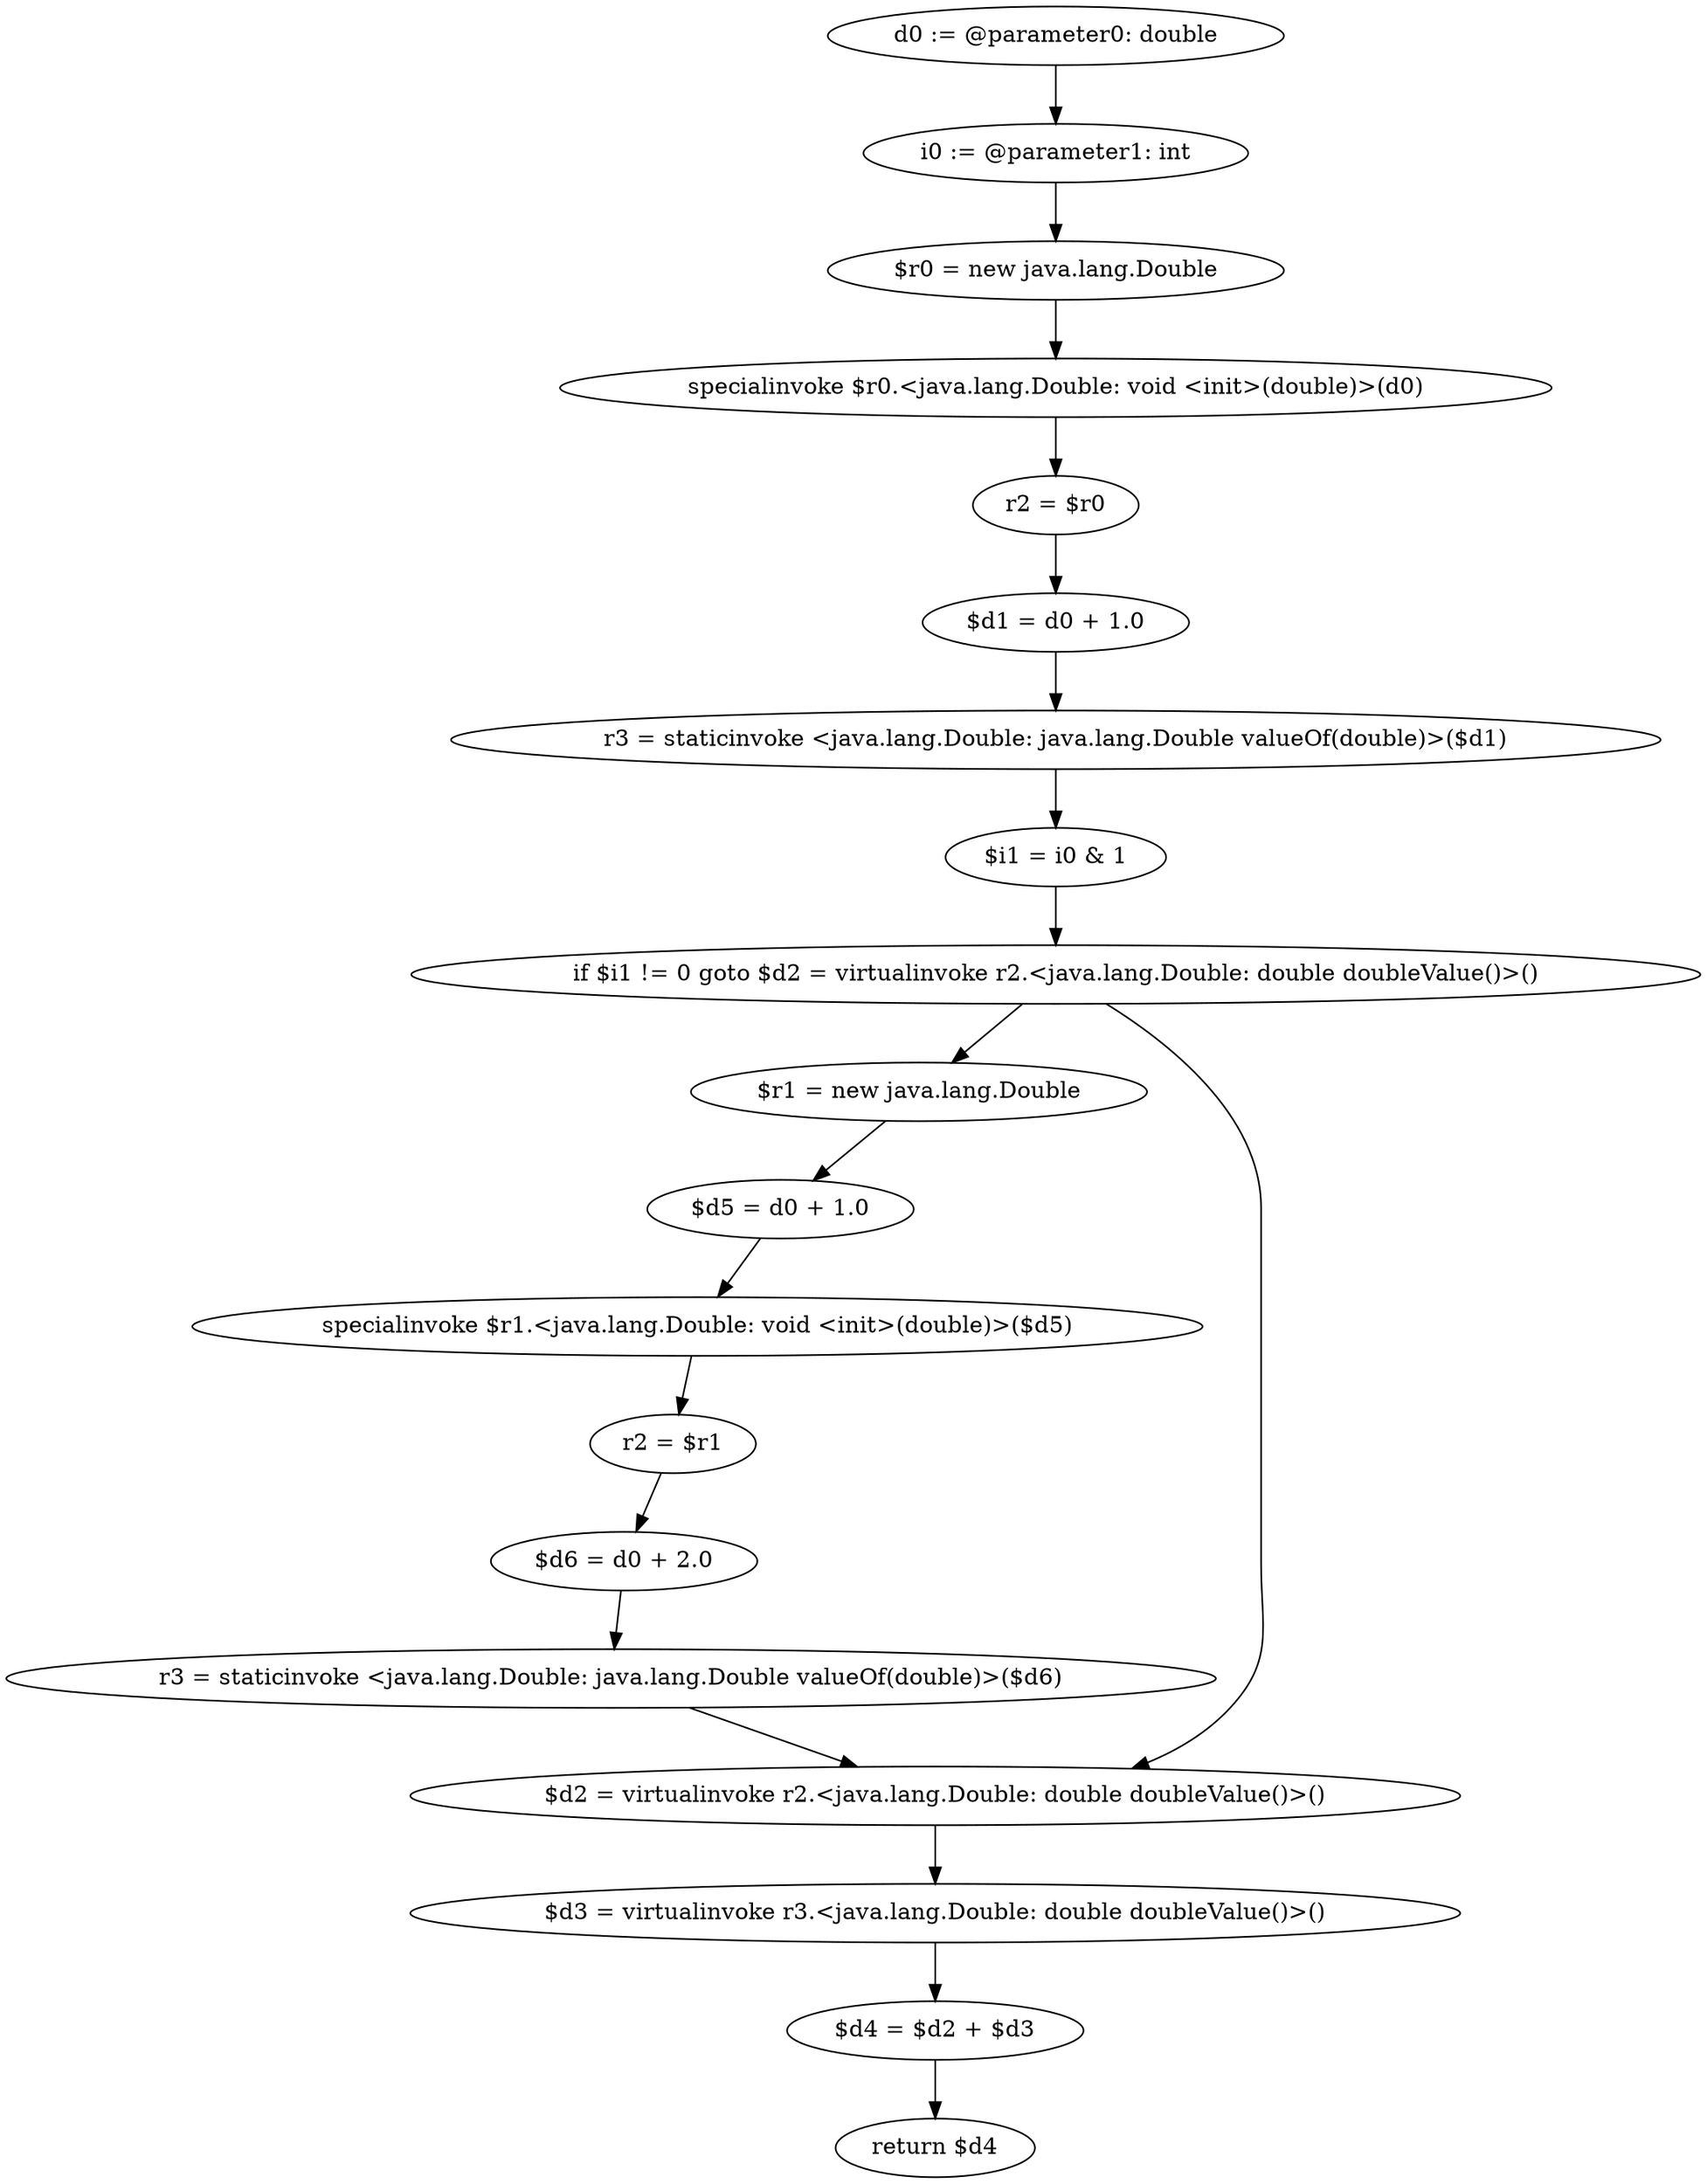 digraph "unitGraph" {
    "d0 := @parameter0: double"
    "i0 := @parameter1: int"
    "$r0 = new java.lang.Double"
    "specialinvoke $r0.<java.lang.Double: void <init>(double)>(d0)"
    "r2 = $r0"
    "$d1 = d0 + 1.0"
    "r3 = staticinvoke <java.lang.Double: java.lang.Double valueOf(double)>($d1)"
    "$i1 = i0 & 1"
    "if $i1 != 0 goto $d2 = virtualinvoke r2.<java.lang.Double: double doubleValue()>()"
    "$r1 = new java.lang.Double"
    "$d5 = d0 + 1.0"
    "specialinvoke $r1.<java.lang.Double: void <init>(double)>($d5)"
    "r2 = $r1"
    "$d6 = d0 + 2.0"
    "r3 = staticinvoke <java.lang.Double: java.lang.Double valueOf(double)>($d6)"
    "$d2 = virtualinvoke r2.<java.lang.Double: double doubleValue()>()"
    "$d3 = virtualinvoke r3.<java.lang.Double: double doubleValue()>()"
    "$d4 = $d2 + $d3"
    "return $d4"
    "d0 := @parameter0: double"->"i0 := @parameter1: int";
    "i0 := @parameter1: int"->"$r0 = new java.lang.Double";
    "$r0 = new java.lang.Double"->"specialinvoke $r0.<java.lang.Double: void <init>(double)>(d0)";
    "specialinvoke $r0.<java.lang.Double: void <init>(double)>(d0)"->"r2 = $r0";
    "r2 = $r0"->"$d1 = d0 + 1.0";
    "$d1 = d0 + 1.0"->"r3 = staticinvoke <java.lang.Double: java.lang.Double valueOf(double)>($d1)";
    "r3 = staticinvoke <java.lang.Double: java.lang.Double valueOf(double)>($d1)"->"$i1 = i0 & 1";
    "$i1 = i0 & 1"->"if $i1 != 0 goto $d2 = virtualinvoke r2.<java.lang.Double: double doubleValue()>()";
    "if $i1 != 0 goto $d2 = virtualinvoke r2.<java.lang.Double: double doubleValue()>()"->"$r1 = new java.lang.Double";
    "if $i1 != 0 goto $d2 = virtualinvoke r2.<java.lang.Double: double doubleValue()>()"->"$d2 = virtualinvoke r2.<java.lang.Double: double doubleValue()>()";
    "$r1 = new java.lang.Double"->"$d5 = d0 + 1.0";
    "$d5 = d0 + 1.0"->"specialinvoke $r1.<java.lang.Double: void <init>(double)>($d5)";
    "specialinvoke $r1.<java.lang.Double: void <init>(double)>($d5)"->"r2 = $r1";
    "r2 = $r1"->"$d6 = d0 + 2.0";
    "$d6 = d0 + 2.0"->"r3 = staticinvoke <java.lang.Double: java.lang.Double valueOf(double)>($d6)";
    "r3 = staticinvoke <java.lang.Double: java.lang.Double valueOf(double)>($d6)"->"$d2 = virtualinvoke r2.<java.lang.Double: double doubleValue()>()";
    "$d2 = virtualinvoke r2.<java.lang.Double: double doubleValue()>()"->"$d3 = virtualinvoke r3.<java.lang.Double: double doubleValue()>()";
    "$d3 = virtualinvoke r3.<java.lang.Double: double doubleValue()>()"->"$d4 = $d2 + $d3";
    "$d4 = $d2 + $d3"->"return $d4";
}
